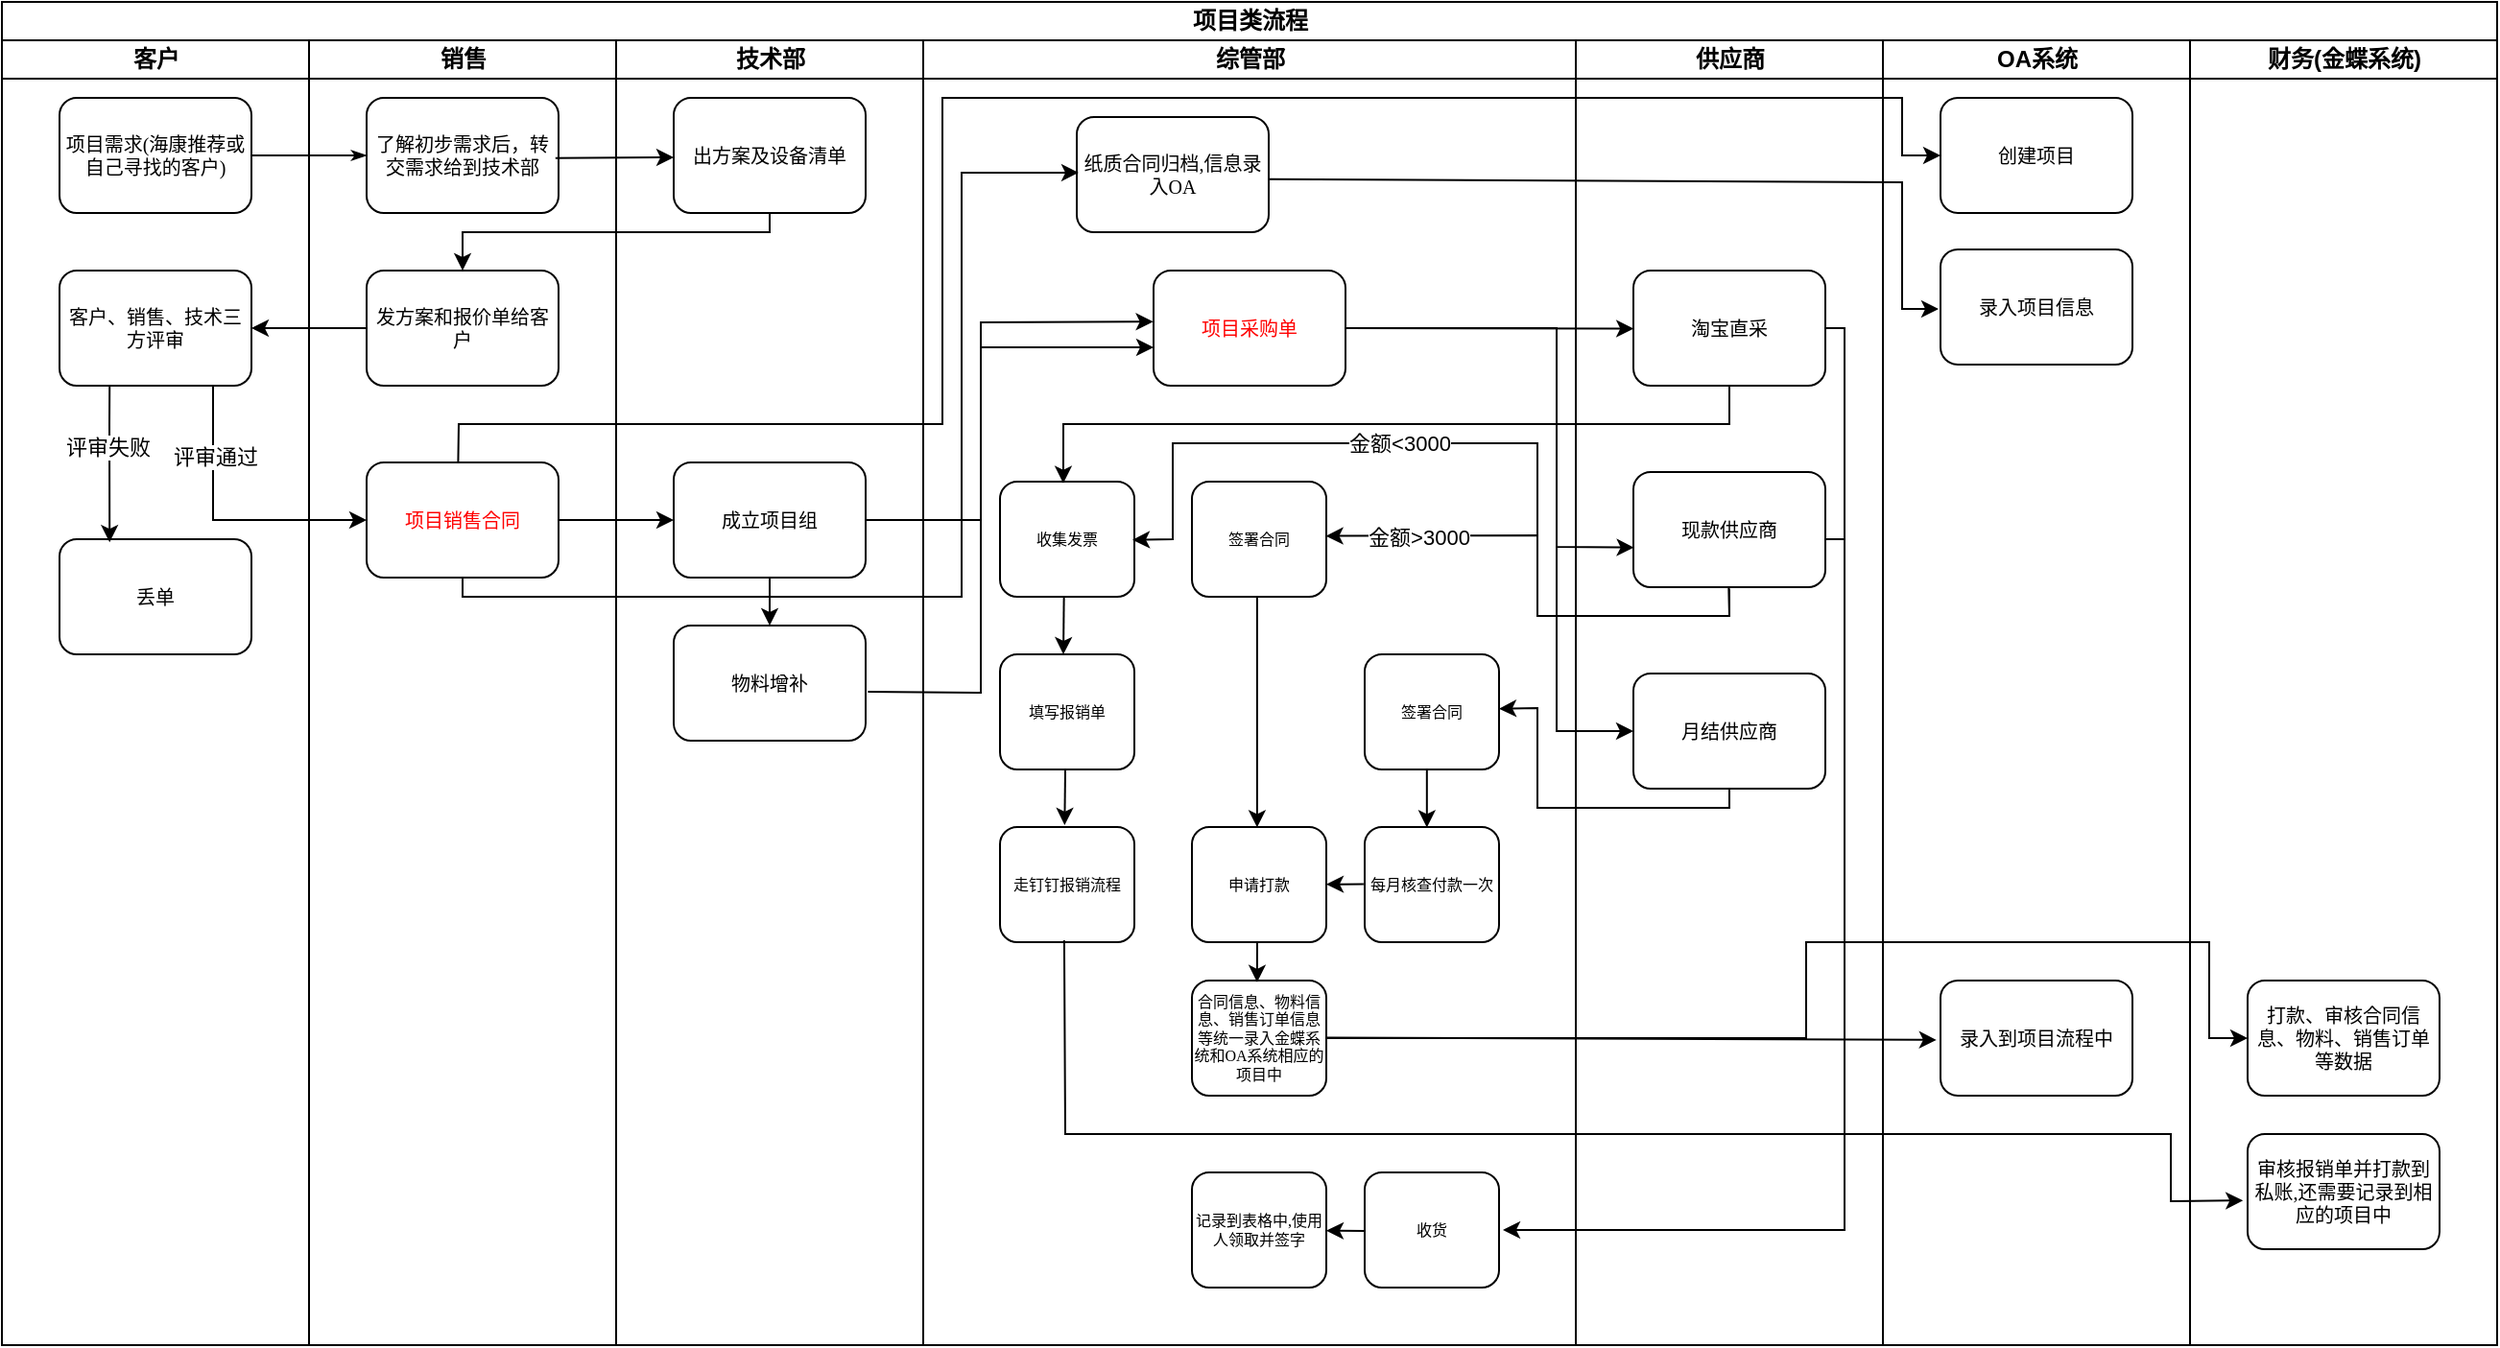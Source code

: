 <mxfile version="24.4.15" type="github">
  <diagram name="第 1 页" id="4Y8WC2sQ6RazD_0krHGV">
    <mxGraphModel dx="-1431" dy="541" grid="1" gridSize="10" guides="1" tooltips="1" connect="1" arrows="1" fold="1" page="1" pageScale="1" pageWidth="827" pageHeight="1169" math="0" shadow="0">
      <root>
        <mxCell id="0" />
        <mxCell id="1" parent="0" />
        <mxCell id="kQYI67vCcpKh5l2N6lij-1" value="&lt;font style=&quot;font-size: 12px;&quot;&gt;项目类流程&lt;/font&gt;" style="swimlane;html=1;childLayout=stackLayout;startSize=20;rounded=0;shadow=0;labelBackgroundColor=none;strokeWidth=1;fontFamily=Verdana;fontSize=8;align=center;" vertex="1" parent="1">
          <mxGeometry x="2720" y="40" width="1300" height="700" as="geometry" />
        </mxCell>
        <mxCell id="kQYI67vCcpKh5l2N6lij-2" value="客户" style="swimlane;html=1;startSize=20;" vertex="1" parent="kQYI67vCcpKh5l2N6lij-1">
          <mxGeometry y="20" width="160" height="680" as="geometry" />
        </mxCell>
        <mxCell id="kQYI67vCcpKh5l2N6lij-3" value="&lt;font style=&quot;font-size: 10px;&quot;&gt;项目需求(海康推荐或自己寻找的客户)&lt;/font&gt;" style="rounded=1;whiteSpace=wrap;html=1;shadow=0;labelBackgroundColor=none;strokeWidth=1;fontFamily=Verdana;fontSize=8;align=center;" vertex="1" parent="kQYI67vCcpKh5l2N6lij-2">
          <mxGeometry x="30" y="30" width="100" height="60" as="geometry" />
        </mxCell>
        <mxCell id="kQYI67vCcpKh5l2N6lij-4" value="&lt;font style=&quot;font-size: 10px;&quot;&gt;客户、销售、技术三方评审&lt;/font&gt;" style="rounded=1;whiteSpace=wrap;html=1;shadow=0;labelBackgroundColor=none;strokeWidth=1;fontFamily=Verdana;fontSize=8;align=center;" vertex="1" parent="kQYI67vCcpKh5l2N6lij-2">
          <mxGeometry x="30" y="120" width="100" height="60" as="geometry" />
        </mxCell>
        <mxCell id="kQYI67vCcpKh5l2N6lij-5" value="&lt;span style=&quot;font-size: 10px;&quot;&gt;丢单&lt;/span&gt;" style="rounded=1;whiteSpace=wrap;html=1;shadow=0;labelBackgroundColor=none;strokeWidth=1;fontFamily=Verdana;fontSize=8;align=center;" vertex="1" parent="kQYI67vCcpKh5l2N6lij-2">
          <mxGeometry x="30" y="260" width="100" height="60" as="geometry" />
        </mxCell>
        <mxCell id="kQYI67vCcpKh5l2N6lij-6" value="" style="endArrow=classic;html=1;rounded=0;exitX=0.261;exitY=1.009;exitDx=0;exitDy=0;exitPerimeter=0;entryX=0.261;entryY=0.027;entryDx=0;entryDy=0;entryPerimeter=0;" edge="1" parent="kQYI67vCcpKh5l2N6lij-2" source="kQYI67vCcpKh5l2N6lij-4" target="kQYI67vCcpKh5l2N6lij-5">
          <mxGeometry width="50" height="50" relative="1" as="geometry">
            <mxPoint x="-40" y="230" as="sourcePoint" />
            <mxPoint x="10" y="180" as="targetPoint" />
            <Array as="points">
              <mxPoint x="56" y="200" />
            </Array>
          </mxGeometry>
        </mxCell>
        <mxCell id="kQYI67vCcpKh5l2N6lij-7" value="评审失败" style="edgeLabel;html=1;align=center;verticalAlign=middle;resizable=0;points=[];" vertex="1" connectable="0" parent="kQYI67vCcpKh5l2N6lij-6">
          <mxGeometry x="-0.238" y="-1" relative="1" as="geometry">
            <mxPoint as="offset" />
          </mxGeometry>
        </mxCell>
        <mxCell id="kQYI67vCcpKh5l2N6lij-8" style="edgeStyle=orthogonalEdgeStyle;rounded=1;html=1;labelBackgroundColor=none;startArrow=none;startFill=0;startSize=5;endArrow=classicThin;endFill=1;endSize=5;jettySize=auto;orthogonalLoop=1;strokeWidth=1;fontFamily=Verdana;fontSize=8" edge="1" parent="kQYI67vCcpKh5l2N6lij-1" source="kQYI67vCcpKh5l2N6lij-3" target="kQYI67vCcpKh5l2N6lij-19">
          <mxGeometry relative="1" as="geometry" />
        </mxCell>
        <mxCell id="kQYI67vCcpKh5l2N6lij-9" style="edgeStyle=orthogonalEdgeStyle;rounded=1;html=1;labelBackgroundColor=none;startArrow=none;startFill=0;startSize=5;endArrow=classicThin;endFill=1;endSize=5;jettySize=auto;orthogonalLoop=1;strokeWidth=1;fontFamily=Verdana;fontSize=8" edge="1" parent="kQYI67vCcpKh5l2N6lij-1">
          <mxGeometry relative="1" as="geometry">
            <mxPoint x="510" y="290" as="targetPoint" />
          </mxGeometry>
        </mxCell>
        <mxCell id="kQYI67vCcpKh5l2N6lij-10" style="edgeStyle=orthogonalEdgeStyle;rounded=1;html=1;labelBackgroundColor=none;startArrow=none;startFill=0;startSize=5;endArrow=classicThin;endFill=1;endSize=5;jettySize=auto;orthogonalLoop=1;strokeWidth=1;fontFamily=Verdana;fontSize=8" edge="1" parent="kQYI67vCcpKh5l2N6lij-1">
          <mxGeometry relative="1" as="geometry">
            <mxPoint x="600" y="690" as="sourcePoint" />
          </mxGeometry>
        </mxCell>
        <mxCell id="kQYI67vCcpKh5l2N6lij-11" style="edgeStyle=orthogonalEdgeStyle;rounded=1;html=1;labelBackgroundColor=none;startArrow=none;startFill=0;startSize=5;endArrow=classicThin;endFill=1;endSize=5;jettySize=auto;orthogonalLoop=1;strokeWidth=1;fontFamily=Verdana;fontSize=8" edge="1" parent="kQYI67vCcpKh5l2N6lij-1">
          <mxGeometry relative="1" as="geometry">
            <mxPoint x="770" y="690" as="sourcePoint" />
          </mxGeometry>
        </mxCell>
        <mxCell id="kQYI67vCcpKh5l2N6lij-12" style="edgeStyle=orthogonalEdgeStyle;rounded=1;html=1;labelBackgroundColor=none;startArrow=none;startFill=0;startSize=5;endArrow=classicThin;endFill=1;endSize=5;jettySize=auto;orthogonalLoop=1;strokeWidth=1;fontFamily=Verdana;fontSize=8" edge="1" parent="kQYI67vCcpKh5l2N6lij-1">
          <mxGeometry relative="1" as="geometry">
            <mxPoint x="610" y="450.0" as="sourcePoint" />
          </mxGeometry>
        </mxCell>
        <mxCell id="kQYI67vCcpKh5l2N6lij-13" style="edgeStyle=orthogonalEdgeStyle;rounded=1;html=1;labelBackgroundColor=none;startArrow=none;startFill=0;startSize=5;endArrow=classicThin;endFill=1;endSize=5;jettySize=auto;orthogonalLoop=1;strokeWidth=1;fontFamily=Verdana;fontSize=8" edge="1" parent="kQYI67vCcpKh5l2N6lij-1">
          <mxGeometry relative="1" as="geometry">
            <Array as="points">
              <mxPoint x="660" y="610" />
              <mxPoint x="660" y="550" />
              <mxPoint x="400" y="550" />
            </Array>
            <mxPoint x="670" y="610" as="sourcePoint" />
          </mxGeometry>
        </mxCell>
        <mxCell id="kQYI67vCcpKh5l2N6lij-14" style="edgeStyle=orthogonalEdgeStyle;rounded=1;html=1;labelBackgroundColor=none;startArrow=none;startFill=0;startSize=5;endArrow=classicThin;endFill=1;endSize=5;jettySize=auto;orthogonalLoop=1;strokeColor=#000000;strokeWidth=1;fontFamily=Verdana;fontSize=8;fontColor=#000000;" edge="1" parent="kQYI67vCcpKh5l2N6lij-1">
          <mxGeometry relative="1" as="geometry">
            <mxPoint x="670" y="610" as="sourcePoint" />
          </mxGeometry>
        </mxCell>
        <mxCell id="kQYI67vCcpKh5l2N6lij-15" style="edgeStyle=orthogonalEdgeStyle;rounded=1;html=1;labelBackgroundColor=none;startArrow=none;startFill=0;startSize=5;endArrow=classicThin;endFill=1;endSize=5;jettySize=auto;orthogonalLoop=1;strokeWidth=1;fontFamily=Verdana;fontSize=8" edge="1" parent="kQYI67vCcpKh5l2N6lij-1">
          <mxGeometry relative="1" as="geometry">
            <Array as="points">
              <mxPoint x="660" y="610" />
              <mxPoint x="660" y="550" />
              <mxPoint x="80" y="550" />
            </Array>
            <mxPoint x="670" y="610" as="sourcePoint" />
          </mxGeometry>
        </mxCell>
        <mxCell id="kQYI67vCcpKh5l2N6lij-16" style="edgeStyle=orthogonalEdgeStyle;rounded=1;html=1;labelBackgroundColor=none;startArrow=none;startFill=0;startSize=5;endArrow=classicThin;endFill=1;endSize=5;jettySize=auto;orthogonalLoop=1;strokeWidth=1;fontFamily=Verdana;fontSize=8" edge="1" parent="kQYI67vCcpKh5l2N6lij-1">
          <mxGeometry relative="1" as="geometry">
            <Array as="points">
              <mxPoint x="80" y="650" />
              <mxPoint x="490" y="650" />
              <mxPoint x="490" y="610" />
            </Array>
            <mxPoint x="510" y="610" as="targetPoint" />
          </mxGeometry>
        </mxCell>
        <mxCell id="kQYI67vCcpKh5l2N6lij-17" style="edgeStyle=orthogonalEdgeStyle;rounded=1;html=1;labelBackgroundColor=none;startArrow=none;startFill=0;startSize=5;endArrow=classicThin;endFill=1;endSize=5;jettySize=auto;orthogonalLoop=1;strokeWidth=1;fontFamily=Verdana;fontSize=8" edge="1" parent="kQYI67vCcpKh5l2N6lij-1">
          <mxGeometry relative="1" as="geometry">
            <mxPoint x="510" y="610" as="targetPoint" />
          </mxGeometry>
        </mxCell>
        <mxCell id="kQYI67vCcpKh5l2N6lij-18" value="销售" style="swimlane;html=1;startSize=20;" vertex="1" parent="kQYI67vCcpKh5l2N6lij-1">
          <mxGeometry x="160" y="20" width="160" height="680" as="geometry" />
        </mxCell>
        <mxCell id="kQYI67vCcpKh5l2N6lij-19" value="&lt;font style=&quot;font-size: 10px;&quot;&gt;了解初步需求后，转交需求给到技术部&lt;/font&gt;" style="rounded=1;whiteSpace=wrap;html=1;shadow=0;labelBackgroundColor=none;strokeWidth=1;fontFamily=Verdana;fontSize=8;align=center;" vertex="1" parent="kQYI67vCcpKh5l2N6lij-18">
          <mxGeometry x="30" y="30" width="100" height="60" as="geometry" />
        </mxCell>
        <mxCell id="kQYI67vCcpKh5l2N6lij-20" value="&lt;font style=&quot;font-size: 10px;&quot;&gt;发方案和报价单给客户&lt;/font&gt;" style="rounded=1;whiteSpace=wrap;html=1;shadow=0;labelBackgroundColor=none;strokeWidth=1;fontFamily=Verdana;fontSize=8;align=center;" vertex="1" parent="kQYI67vCcpKh5l2N6lij-18">
          <mxGeometry x="30" y="120" width="100" height="60" as="geometry" />
        </mxCell>
        <mxCell id="kQYI67vCcpKh5l2N6lij-21" value="&lt;span style=&quot;font-size: 10px;&quot;&gt;&lt;font color=&quot;#ff0000&quot;&gt;项目销售合同&lt;/font&gt;&lt;/span&gt;" style="rounded=1;whiteSpace=wrap;html=1;shadow=0;labelBackgroundColor=none;strokeWidth=1;fontFamily=Verdana;fontSize=8;align=center;" vertex="1" parent="kQYI67vCcpKh5l2N6lij-18">
          <mxGeometry x="30" y="220" width="100" height="60" as="geometry" />
        </mxCell>
        <mxCell id="kQYI67vCcpKh5l2N6lij-22" value="技术部" style="swimlane;html=1;startSize=20;" vertex="1" parent="kQYI67vCcpKh5l2N6lij-1">
          <mxGeometry x="320" y="20" width="160" height="680" as="geometry" />
        </mxCell>
        <mxCell id="kQYI67vCcpKh5l2N6lij-23" style="edgeStyle=orthogonalEdgeStyle;rounded=1;html=1;labelBackgroundColor=none;startArrow=none;startFill=0;startSize=5;endArrow=classicThin;endFill=1;endSize=5;jettySize=auto;orthogonalLoop=1;strokeWidth=1;fontFamily=Verdana;fontSize=8" edge="1" parent="kQYI67vCcpKh5l2N6lij-22">
          <mxGeometry relative="1" as="geometry">
            <mxPoint x="80" y="400.0" as="targetPoint" />
          </mxGeometry>
        </mxCell>
        <mxCell id="kQYI67vCcpKh5l2N6lij-24" value="&lt;font style=&quot;font-size: 10px;&quot;&gt;出方案及设备清单&lt;/font&gt;" style="rounded=1;whiteSpace=wrap;html=1;shadow=0;labelBackgroundColor=none;strokeWidth=1;fontFamily=Verdana;fontSize=8;align=center;" vertex="1" parent="kQYI67vCcpKh5l2N6lij-22">
          <mxGeometry x="30" y="30" width="100" height="60" as="geometry" />
        </mxCell>
        <mxCell id="kQYI67vCcpKh5l2N6lij-25" value="&lt;font style=&quot;font-size: 10px;&quot;&gt;成立项目组&lt;/font&gt;" style="rounded=1;whiteSpace=wrap;html=1;shadow=0;labelBackgroundColor=none;strokeWidth=1;fontFamily=Verdana;fontSize=8;align=center;" vertex="1" parent="kQYI67vCcpKh5l2N6lij-22">
          <mxGeometry x="30" y="220" width="100" height="60" as="geometry" />
        </mxCell>
        <mxCell id="kQYI67vCcpKh5l2N6lij-26" value="&lt;font style=&quot;font-size: 10px;&quot;&gt;物料增补&lt;/font&gt;" style="rounded=1;whiteSpace=wrap;html=1;shadow=0;labelBackgroundColor=none;strokeWidth=1;fontFamily=Verdana;fontSize=8;align=center;" vertex="1" parent="kQYI67vCcpKh5l2N6lij-22">
          <mxGeometry x="30" y="305" width="100" height="60" as="geometry" />
        </mxCell>
        <mxCell id="kQYI67vCcpKh5l2N6lij-27" value="" style="endArrow=classic;html=1;rounded=0;exitX=0.5;exitY=1;exitDx=0;exitDy=0;" edge="1" parent="kQYI67vCcpKh5l2N6lij-22" source="kQYI67vCcpKh5l2N6lij-25" target="kQYI67vCcpKh5l2N6lij-26">
          <mxGeometry width="50" height="50" relative="1" as="geometry">
            <mxPoint x="100" y="330" as="sourcePoint" />
            <mxPoint x="150" y="280" as="targetPoint" />
          </mxGeometry>
        </mxCell>
        <mxCell id="kQYI67vCcpKh5l2N6lij-28" value="" style="endArrow=classic;html=1;rounded=0;exitX=0.5;exitY=1;exitDx=0;exitDy=0;entryX=0.5;entryY=0;entryDx=0;entryDy=0;" edge="1" parent="kQYI67vCcpKh5l2N6lij-1" source="kQYI67vCcpKh5l2N6lij-24" target="kQYI67vCcpKh5l2N6lij-20">
          <mxGeometry width="50" height="50" relative="1" as="geometry">
            <mxPoint x="410" y="190" as="sourcePoint" />
            <mxPoint x="460" y="140" as="targetPoint" />
            <Array as="points">
              <mxPoint x="400" y="120" />
              <mxPoint x="240" y="120" />
            </Array>
          </mxGeometry>
        </mxCell>
        <mxCell id="kQYI67vCcpKh5l2N6lij-29" value="" style="endArrow=classic;html=1;rounded=0;exitX=0;exitY=0.5;exitDx=0;exitDy=0;entryX=1;entryY=0.5;entryDx=0;entryDy=0;" edge="1" parent="kQYI67vCcpKh5l2N6lij-1" source="kQYI67vCcpKh5l2N6lij-20" target="kQYI67vCcpKh5l2N6lij-4">
          <mxGeometry width="50" height="50" relative="1" as="geometry">
            <mxPoint x="210" y="260" as="sourcePoint" />
            <mxPoint x="260" y="210" as="targetPoint" />
          </mxGeometry>
        </mxCell>
        <mxCell id="kQYI67vCcpKh5l2N6lij-30" value="" style="endArrow=classic;html=1;rounded=0;entryX=0;entryY=0.5;entryDx=0;entryDy=0;" edge="1" parent="kQYI67vCcpKh5l2N6lij-1" target="kQYI67vCcpKh5l2N6lij-21">
          <mxGeometry width="50" height="50" relative="1" as="geometry">
            <mxPoint x="110" y="200" as="sourcePoint" />
            <mxPoint x="180" y="230" as="targetPoint" />
            <Array as="points">
              <mxPoint x="110" y="270" />
            </Array>
          </mxGeometry>
        </mxCell>
        <mxCell id="kQYI67vCcpKh5l2N6lij-31" value="评审通过" style="edgeLabel;html=1;align=center;verticalAlign=middle;resizable=0;points=[];" vertex="1" connectable="0" parent="kQYI67vCcpKh5l2N6lij-30">
          <mxGeometry x="-0.507" y="1" relative="1" as="geometry">
            <mxPoint as="offset" />
          </mxGeometry>
        </mxCell>
        <mxCell id="kQYI67vCcpKh5l2N6lij-32" value="" style="endArrow=classic;html=1;rounded=0;exitX=1;exitY=0.5;exitDx=0;exitDy=0;entryX=0;entryY=0.5;entryDx=0;entryDy=0;" edge="1" parent="kQYI67vCcpKh5l2N6lij-1" source="kQYI67vCcpKh5l2N6lij-21" target="kQYI67vCcpKh5l2N6lij-25">
          <mxGeometry width="50" height="50" relative="1" as="geometry">
            <mxPoint x="370" y="280" as="sourcePoint" />
            <mxPoint x="420" y="230" as="targetPoint" />
          </mxGeometry>
        </mxCell>
        <mxCell id="kQYI67vCcpKh5l2N6lij-33" value="综管部" style="swimlane;html=1;startSize=20;" vertex="1" parent="kQYI67vCcpKh5l2N6lij-1">
          <mxGeometry x="480" y="20" width="340" height="680" as="geometry" />
        </mxCell>
        <mxCell id="kQYI67vCcpKh5l2N6lij-34" style="edgeStyle=orthogonalEdgeStyle;rounded=1;html=1;labelBackgroundColor=none;startArrow=none;startFill=0;startSize=5;endArrow=classicThin;endFill=1;endSize=5;jettySize=auto;orthogonalLoop=1;strokeWidth=1;fontFamily=Verdana;fontSize=8" edge="1" parent="kQYI67vCcpKh5l2N6lij-33">
          <mxGeometry relative="1" as="geometry">
            <mxPoint x="80" y="460.0" as="sourcePoint" />
          </mxGeometry>
        </mxCell>
        <mxCell id="kQYI67vCcpKh5l2N6lij-35" style="edgeStyle=orthogonalEdgeStyle;rounded=1;html=1;labelBackgroundColor=none;startArrow=none;startFill=0;startSize=5;endArrow=classicThin;endFill=1;endSize=5;jettySize=auto;orthogonalLoop=1;strokeWidth=1;fontFamily=Verdana;fontSize=8" edge="1" parent="kQYI67vCcpKh5l2N6lij-33">
          <mxGeometry relative="1" as="geometry">
            <mxPoint x="80" y="540" as="sourcePoint" />
          </mxGeometry>
        </mxCell>
        <mxCell id="kQYI67vCcpKh5l2N6lij-36" value="&lt;span style=&quot;font-size: 10px;&quot;&gt;纸质合同归档,信息录入OA&lt;/span&gt;" style="rounded=1;whiteSpace=wrap;html=1;shadow=0;labelBackgroundColor=none;strokeWidth=1;fontFamily=Verdana;fontSize=8;align=center;" vertex="1" parent="kQYI67vCcpKh5l2N6lij-33">
          <mxGeometry x="80" y="40" width="100" height="60" as="geometry" />
        </mxCell>
        <mxCell id="kQYI67vCcpKh5l2N6lij-37" value="&lt;span style=&quot;font-size: 10px;&quot;&gt;&lt;font color=&quot;#ff0000&quot;&gt;项目采购单&lt;/font&gt;&lt;/span&gt;" style="rounded=1;whiteSpace=wrap;html=1;shadow=0;labelBackgroundColor=none;strokeWidth=1;fontFamily=Verdana;fontSize=8;align=center;" vertex="1" parent="kQYI67vCcpKh5l2N6lij-33">
          <mxGeometry x="120" y="120" width="100" height="60" as="geometry" />
        </mxCell>
        <mxCell id="kQYI67vCcpKh5l2N6lij-38" value="收集发票" style="rounded=1;whiteSpace=wrap;html=1;shadow=0;labelBackgroundColor=none;strokeWidth=1;fontFamily=Verdana;fontSize=8;align=center;" vertex="1" parent="kQYI67vCcpKh5l2N6lij-33">
          <mxGeometry x="40" y="230" width="70" height="60" as="geometry" />
        </mxCell>
        <mxCell id="kQYI67vCcpKh5l2N6lij-39" value="填写报销单" style="rounded=1;whiteSpace=wrap;html=1;shadow=0;labelBackgroundColor=none;strokeWidth=1;fontFamily=Verdana;fontSize=8;align=center;" vertex="1" parent="kQYI67vCcpKh5l2N6lij-33">
          <mxGeometry x="40" y="320" width="70" height="60" as="geometry" />
        </mxCell>
        <mxCell id="kQYI67vCcpKh5l2N6lij-40" value="" style="endArrow=classic;html=1;rounded=0;exitX=0.476;exitY=1;exitDx=0;exitDy=0;exitPerimeter=0;" edge="1" parent="kQYI67vCcpKh5l2N6lij-33" source="kQYI67vCcpKh5l2N6lij-38">
          <mxGeometry width="50" height="50" relative="1" as="geometry">
            <mxPoint x="180" y="300" as="sourcePoint" />
            <mxPoint x="73" y="320" as="targetPoint" />
          </mxGeometry>
        </mxCell>
        <mxCell id="kQYI67vCcpKh5l2N6lij-41" value="走钉钉报销流程" style="rounded=1;whiteSpace=wrap;html=1;shadow=0;labelBackgroundColor=none;strokeWidth=1;fontFamily=Verdana;fontSize=8;align=center;" vertex="1" parent="kQYI67vCcpKh5l2N6lij-33">
          <mxGeometry x="40" y="410" width="70" height="60" as="geometry" />
        </mxCell>
        <mxCell id="kQYI67vCcpKh5l2N6lij-42" value="" style="endArrow=classic;html=1;rounded=0;entryX=0.481;entryY=-0.017;entryDx=0;entryDy=0;entryPerimeter=0;" edge="1" parent="kQYI67vCcpKh5l2N6lij-33" target="kQYI67vCcpKh5l2N6lij-41">
          <mxGeometry width="50" height="50" relative="1" as="geometry">
            <mxPoint x="74" y="380" as="sourcePoint" />
            <mxPoint x="210" y="330" as="targetPoint" />
          </mxGeometry>
        </mxCell>
        <mxCell id="kQYI67vCcpKh5l2N6lij-43" value="签署合同" style="rounded=1;whiteSpace=wrap;html=1;shadow=0;labelBackgroundColor=none;strokeWidth=1;fontFamily=Verdana;fontSize=8;align=center;" vertex="1" parent="kQYI67vCcpKh5l2N6lij-33">
          <mxGeometry x="140" y="230" width="70" height="60" as="geometry" />
        </mxCell>
        <mxCell id="kQYI67vCcpKh5l2N6lij-44" value="申请打款" style="rounded=1;whiteSpace=wrap;html=1;shadow=0;labelBackgroundColor=none;strokeWidth=1;fontFamily=Verdana;fontSize=8;align=center;" vertex="1" parent="kQYI67vCcpKh5l2N6lij-33">
          <mxGeometry x="140" y="410" width="70" height="60" as="geometry" />
        </mxCell>
        <mxCell id="kQYI67vCcpKh5l2N6lij-45" value="" style="endArrow=classic;html=1;rounded=0;entryX=0.485;entryY=0.003;entryDx=0;entryDy=0;entryPerimeter=0;exitX=0.485;exitY=1.007;exitDx=0;exitDy=0;exitPerimeter=0;" edge="1" parent="kQYI67vCcpKh5l2N6lij-33" source="kQYI67vCcpKh5l2N6lij-43" target="kQYI67vCcpKh5l2N6lij-44">
          <mxGeometry width="50" height="50" relative="1" as="geometry">
            <mxPoint x="215" y="290" as="sourcePoint" />
            <mxPoint x="320" y="270" as="targetPoint" />
          </mxGeometry>
        </mxCell>
        <mxCell id="kQYI67vCcpKh5l2N6lij-46" value="签署合同" style="rounded=1;whiteSpace=wrap;html=1;shadow=0;labelBackgroundColor=none;strokeWidth=1;fontFamily=Verdana;fontSize=8;align=center;" vertex="1" parent="kQYI67vCcpKh5l2N6lij-33">
          <mxGeometry x="230" y="320" width="70" height="60" as="geometry" />
        </mxCell>
        <mxCell id="kQYI67vCcpKh5l2N6lij-47" value="每月核查付款一次" style="rounded=1;whiteSpace=wrap;html=1;shadow=0;labelBackgroundColor=none;strokeWidth=1;fontFamily=Verdana;fontSize=8;align=center;" vertex="1" parent="kQYI67vCcpKh5l2N6lij-33">
          <mxGeometry x="230" y="410" width="70" height="60" as="geometry" />
        </mxCell>
        <mxCell id="kQYI67vCcpKh5l2N6lij-48" value="" style="endArrow=classic;html=1;rounded=0;exitX=0.463;exitY=1.007;exitDx=0;exitDy=0;exitPerimeter=0;entryX=0.463;entryY=0.004;entryDx=0;entryDy=0;entryPerimeter=0;" edge="1" parent="kQYI67vCcpKh5l2N6lij-33" source="kQYI67vCcpKh5l2N6lij-46" target="kQYI67vCcpKh5l2N6lij-47">
          <mxGeometry width="50" height="50" relative="1" as="geometry">
            <mxPoint x="300" y="410" as="sourcePoint" />
            <mxPoint x="350" y="360" as="targetPoint" />
          </mxGeometry>
        </mxCell>
        <mxCell id="kQYI67vCcpKh5l2N6lij-49" value="" style="endArrow=classic;html=1;rounded=0;exitX=-0.008;exitY=0.496;exitDx=0;exitDy=0;exitPerimeter=0;" edge="1" parent="kQYI67vCcpKh5l2N6lij-33" source="kQYI67vCcpKh5l2N6lij-47" target="kQYI67vCcpKh5l2N6lij-44">
          <mxGeometry width="50" height="50" relative="1" as="geometry">
            <mxPoint x="250" y="520" as="sourcePoint" />
            <mxPoint x="300" y="470" as="targetPoint" />
          </mxGeometry>
        </mxCell>
        <mxCell id="kQYI67vCcpKh5l2N6lij-50" value="合同信息、物料信息、销售订单信息等统一录入金蝶系统和OA系统相应的项目中" style="rounded=1;whiteSpace=wrap;html=1;shadow=0;labelBackgroundColor=none;strokeWidth=1;fontFamily=Verdana;fontSize=8;align=center;" vertex="1" parent="kQYI67vCcpKh5l2N6lij-33">
          <mxGeometry x="140" y="490" width="70" height="60" as="geometry" />
        </mxCell>
        <mxCell id="kQYI67vCcpKh5l2N6lij-51" value="" style="endArrow=classic;html=1;rounded=0;entryX=0.485;entryY=0.015;entryDx=0;entryDy=0;entryPerimeter=0;" edge="1" parent="kQYI67vCcpKh5l2N6lij-33" target="kQYI67vCcpKh5l2N6lij-50">
          <mxGeometry width="50" height="50" relative="1" as="geometry">
            <mxPoint x="174" y="470" as="sourcePoint" />
            <mxPoint x="300" y="470" as="targetPoint" />
          </mxGeometry>
        </mxCell>
        <mxCell id="kQYI67vCcpKh5l2N6lij-52" value="" style="endArrow=classic;html=1;rounded=0;" edge="1" parent="kQYI67vCcpKh5l2N6lij-33" target="kQYI67vCcpKh5l2N6lij-68">
          <mxGeometry width="50" height="50" relative="1" as="geometry">
            <mxPoint x="210" y="520" as="sourcePoint" />
            <mxPoint x="310" y="460" as="targetPoint" />
            <Array as="points">
              <mxPoint x="460" y="520" />
              <mxPoint x="460" y="470" />
              <mxPoint x="670" y="470" />
              <mxPoint x="670" y="520" />
            </Array>
          </mxGeometry>
        </mxCell>
        <mxCell id="kQYI67vCcpKh5l2N6lij-53" value="收货" style="rounded=1;whiteSpace=wrap;html=1;shadow=0;labelBackgroundColor=none;strokeWidth=1;fontFamily=Verdana;fontSize=8;align=center;" vertex="1" parent="kQYI67vCcpKh5l2N6lij-33">
          <mxGeometry x="230" y="590" width="70" height="60" as="geometry" />
        </mxCell>
        <mxCell id="kQYI67vCcpKh5l2N6lij-54" value="记录到表格中,使用人领取并签字" style="rounded=1;whiteSpace=wrap;html=1;shadow=0;labelBackgroundColor=none;strokeWidth=1;fontFamily=Verdana;fontSize=8;align=center;" vertex="1" parent="kQYI67vCcpKh5l2N6lij-33">
          <mxGeometry x="140" y="590" width="70" height="60" as="geometry" />
        </mxCell>
        <mxCell id="kQYI67vCcpKh5l2N6lij-55" value="" style="endArrow=classic;html=1;rounded=0;exitX=-0.005;exitY=0.509;exitDx=0;exitDy=0;exitPerimeter=0;" edge="1" parent="kQYI67vCcpKh5l2N6lij-33" source="kQYI67vCcpKh5l2N6lij-53" target="kQYI67vCcpKh5l2N6lij-54">
          <mxGeometry width="50" height="50" relative="1" as="geometry">
            <mxPoint x="280" y="570" as="sourcePoint" />
            <mxPoint x="330" y="520" as="targetPoint" />
          </mxGeometry>
        </mxCell>
        <mxCell id="kQYI67vCcpKh5l2N6lij-56" value="供应商" style="swimlane;html=1;startSize=20;" vertex="1" parent="kQYI67vCcpKh5l2N6lij-1">
          <mxGeometry x="820" y="20" width="160" height="680" as="geometry" />
        </mxCell>
        <mxCell id="kQYI67vCcpKh5l2N6lij-57" value="&lt;span style=&quot;font-size: 10px;&quot;&gt;淘宝直采&lt;/span&gt;" style="rounded=1;whiteSpace=wrap;html=1;shadow=0;labelBackgroundColor=none;strokeWidth=1;fontFamily=Verdana;fontSize=8;align=center;" vertex="1" parent="kQYI67vCcpKh5l2N6lij-56">
          <mxGeometry x="30" y="120" width="100" height="60" as="geometry" />
        </mxCell>
        <mxCell id="kQYI67vCcpKh5l2N6lij-58" value="&lt;span style=&quot;font-size: 10px;&quot;&gt;现款供应商&lt;/span&gt;" style="rounded=1;whiteSpace=wrap;html=1;shadow=0;labelBackgroundColor=none;strokeWidth=1;fontFamily=Verdana;fontSize=8;align=center;" vertex="1" parent="kQYI67vCcpKh5l2N6lij-56">
          <mxGeometry x="30" y="225" width="100" height="60" as="geometry" />
        </mxCell>
        <mxCell id="kQYI67vCcpKh5l2N6lij-59" value="&lt;span style=&quot;font-size: 10px;&quot;&gt;月结供应商&lt;/span&gt;" style="rounded=1;whiteSpace=wrap;html=1;shadow=0;labelBackgroundColor=none;strokeWidth=1;fontFamily=Verdana;fontSize=8;align=center;" vertex="1" parent="kQYI67vCcpKh5l2N6lij-56">
          <mxGeometry x="30" y="330" width="100" height="60" as="geometry" />
        </mxCell>
        <mxCell id="kQYI67vCcpKh5l2N6lij-60" value="" style="endArrow=classic;html=1;rounded=0;entryX=0;entryY=0.5;entryDx=0;entryDy=0;entryPerimeter=0;" edge="1" parent="kQYI67vCcpKh5l2N6lij-56" target="kQYI67vCcpKh5l2N6lij-59">
          <mxGeometry width="50" height="50" relative="1" as="geometry">
            <mxPoint x="-10" y="260" as="sourcePoint" />
            <mxPoint x="70" y="290" as="targetPoint" />
            <Array as="points">
              <mxPoint x="-10" y="360" />
            </Array>
          </mxGeometry>
        </mxCell>
        <mxCell id="kQYI67vCcpKh5l2N6lij-61" value="" style="endArrow=none;html=1;rounded=0;" edge="1" parent="kQYI67vCcpKh5l2N6lij-56">
          <mxGeometry width="50" height="50" relative="1" as="geometry">
            <mxPoint x="130" y="260" as="sourcePoint" />
            <mxPoint x="140" y="260" as="targetPoint" />
          </mxGeometry>
        </mxCell>
        <mxCell id="kQYI67vCcpKh5l2N6lij-62" value="OA系统" style="swimlane;html=1;startSize=20;" vertex="1" parent="kQYI67vCcpKh5l2N6lij-1">
          <mxGeometry x="980" y="20" width="160" height="680" as="geometry" />
        </mxCell>
        <mxCell id="kQYI67vCcpKh5l2N6lij-63" value="&lt;span style=&quot;font-size: 10px;&quot;&gt;创建项目&lt;/span&gt;" style="rounded=1;whiteSpace=wrap;html=1;shadow=0;labelBackgroundColor=none;strokeWidth=1;fontFamily=Verdana;fontSize=8;align=center;" vertex="1" parent="kQYI67vCcpKh5l2N6lij-62">
          <mxGeometry x="30" y="30" width="100" height="60" as="geometry" />
        </mxCell>
        <mxCell id="kQYI67vCcpKh5l2N6lij-64" value="&lt;span style=&quot;font-size: 10px;&quot;&gt;录入项目信息&lt;/span&gt;" style="rounded=1;whiteSpace=wrap;html=1;shadow=0;labelBackgroundColor=none;strokeWidth=1;fontFamily=Verdana;fontSize=8;align=center;" vertex="1" parent="kQYI67vCcpKh5l2N6lij-62">
          <mxGeometry x="30" y="109" width="100" height="60" as="geometry" />
        </mxCell>
        <mxCell id="kQYI67vCcpKh5l2N6lij-65" value="&lt;span style=&quot;font-size: 10px;&quot;&gt;录入到项目流程中&lt;/span&gt;" style="rounded=1;whiteSpace=wrap;html=1;shadow=0;labelBackgroundColor=none;strokeWidth=1;fontFamily=Verdana;fontSize=8;align=center;" vertex="1" parent="kQYI67vCcpKh5l2N6lij-62">
          <mxGeometry x="30" y="490" width="100" height="60" as="geometry" />
        </mxCell>
        <mxCell id="kQYI67vCcpKh5l2N6lij-66" value="" style="endArrow=classic;html=1;rounded=0;exitX=0.984;exitY=0.522;exitDx=0;exitDy=0;exitPerimeter=0;" edge="1" parent="kQYI67vCcpKh5l2N6lij-1" source="kQYI67vCcpKh5l2N6lij-19">
          <mxGeometry width="50" height="50" relative="1" as="geometry">
            <mxPoint x="410" y="90" as="sourcePoint" />
            <mxPoint x="350" y="81" as="targetPoint" />
          </mxGeometry>
        </mxCell>
        <mxCell id="kQYI67vCcpKh5l2N6lij-67" value="财务(金蝶系统)" style="swimlane;html=1;startSize=20;" vertex="1" parent="kQYI67vCcpKh5l2N6lij-1">
          <mxGeometry x="1140" y="20" width="160" height="680" as="geometry" />
        </mxCell>
        <mxCell id="kQYI67vCcpKh5l2N6lij-68" value="&lt;span style=&quot;font-size: 10px;&quot;&gt;打款、审核合同信息、物料、销售订单等数据&lt;/span&gt;" style="rounded=1;whiteSpace=wrap;html=1;shadow=0;labelBackgroundColor=none;strokeWidth=1;fontFamily=Verdana;fontSize=8;align=center;" vertex="1" parent="kQYI67vCcpKh5l2N6lij-67">
          <mxGeometry x="30" y="490" width="100" height="60" as="geometry" />
        </mxCell>
        <mxCell id="kQYI67vCcpKh5l2N6lij-69" value="&lt;span style=&quot;font-size: 10px;&quot;&gt;审核报销单并打款到私账,还需要记录到相应的项目中&lt;/span&gt;" style="rounded=1;whiteSpace=wrap;html=1;shadow=0;labelBackgroundColor=none;strokeWidth=1;fontFamily=Verdana;fontSize=8;align=center;" vertex="1" parent="kQYI67vCcpKh5l2N6lij-67">
          <mxGeometry x="30" y="570" width="100" height="60" as="geometry" />
        </mxCell>
        <mxCell id="kQYI67vCcpKh5l2N6lij-70" value="" style="endArrow=classic;html=1;rounded=0;exitX=0.477;exitY=0.006;exitDx=0;exitDy=0;exitPerimeter=0;entryX=0;entryY=0.5;entryDx=0;entryDy=0;entryPerimeter=0;" edge="1" parent="kQYI67vCcpKh5l2N6lij-1" source="kQYI67vCcpKh5l2N6lij-21" target="kQYI67vCcpKh5l2N6lij-63">
          <mxGeometry width="50" height="50" relative="1" as="geometry">
            <mxPoint x="530" y="220" as="sourcePoint" />
            <mxPoint x="580" y="170" as="targetPoint" />
            <Array as="points">
              <mxPoint x="238" y="220" />
              <mxPoint x="490" y="220" />
              <mxPoint x="490" y="50" />
              <mxPoint x="990" y="50" />
              <mxPoint x="990" y="80" />
            </Array>
          </mxGeometry>
        </mxCell>
        <mxCell id="kQYI67vCcpKh5l2N6lij-71" value="" style="endArrow=classic;html=1;rounded=0;exitX=0.997;exitY=0.539;exitDx=0;exitDy=0;exitPerimeter=0;entryX=-0.01;entryY=0.517;entryDx=0;entryDy=0;entryPerimeter=0;" edge="1" parent="kQYI67vCcpKh5l2N6lij-1" source="kQYI67vCcpKh5l2N6lij-36" target="kQYI67vCcpKh5l2N6lij-64">
          <mxGeometry width="50" height="50" relative="1" as="geometry">
            <mxPoint x="780" y="160" as="sourcePoint" />
            <mxPoint x="830" y="110" as="targetPoint" />
            <Array as="points">
              <mxPoint x="990" y="94" />
              <mxPoint x="990" y="160" />
            </Array>
          </mxGeometry>
        </mxCell>
        <mxCell id="kQYI67vCcpKh5l2N6lij-72" value="" style="endArrow=classic;html=1;rounded=0;entryX=0.01;entryY=0.483;entryDx=0;entryDy=0;entryPerimeter=0;" edge="1" parent="kQYI67vCcpKh5l2N6lij-1" target="kQYI67vCcpKh5l2N6lij-36">
          <mxGeometry width="50" height="50" relative="1" as="geometry">
            <mxPoint x="240" y="300" as="sourcePoint" />
            <mxPoint x="590" y="250" as="targetPoint" />
            <Array as="points">
              <mxPoint x="240" y="310" />
              <mxPoint x="500" y="310" />
              <mxPoint x="500" y="89" />
            </Array>
          </mxGeometry>
        </mxCell>
        <mxCell id="kQYI67vCcpKh5l2N6lij-73" value="" style="endArrow=classic;html=1;rounded=0;entryX=-0.002;entryY=0.444;entryDx=0;entryDy=0;entryPerimeter=0;" edge="1" parent="kQYI67vCcpKh5l2N6lij-1" target="kQYI67vCcpKh5l2N6lij-37">
          <mxGeometry width="50" height="50" relative="1" as="geometry">
            <mxPoint x="450" y="270" as="sourcePoint" />
            <mxPoint x="580" y="220" as="targetPoint" />
            <Array as="points">
              <mxPoint x="510" y="270" />
              <mxPoint x="510" y="167" />
            </Array>
          </mxGeometry>
        </mxCell>
        <mxCell id="kQYI67vCcpKh5l2N6lij-74" value="" style="endArrow=classic;html=1;rounded=0;entryX=0.001;entryY=0.504;entryDx=0;entryDy=0;entryPerimeter=0;" edge="1" parent="kQYI67vCcpKh5l2N6lij-1" target="kQYI67vCcpKh5l2N6lij-57">
          <mxGeometry width="50" height="50" relative="1" as="geometry">
            <mxPoint x="700" y="170" as="sourcePoint" />
            <mxPoint x="848" y="171" as="targetPoint" />
          </mxGeometry>
        </mxCell>
        <mxCell id="kQYI67vCcpKh5l2N6lij-75" value="" style="endArrow=classic;html=1;rounded=0;entryX=0.471;entryY=0.014;entryDx=0;entryDy=0;entryPerimeter=0;" edge="1" parent="kQYI67vCcpKh5l2N6lij-1" target="kQYI67vCcpKh5l2N6lij-38">
          <mxGeometry width="50" height="50" relative="1" as="geometry">
            <mxPoint x="900" y="200" as="sourcePoint" />
            <mxPoint x="730" y="220" as="targetPoint" />
            <Array as="points">
              <mxPoint x="900" y="220" />
              <mxPoint x="553" y="220" />
            </Array>
          </mxGeometry>
        </mxCell>
        <mxCell id="kQYI67vCcpKh5l2N6lij-76" value="" style="endArrow=classic;html=1;rounded=0;entryX=0.003;entryY=0.656;entryDx=0;entryDy=0;entryPerimeter=0;" edge="1" parent="kQYI67vCcpKh5l2N6lij-1" target="kQYI67vCcpKh5l2N6lij-58">
          <mxGeometry width="50" height="50" relative="1" as="geometry">
            <mxPoint x="700" y="170" as="sourcePoint" />
            <mxPoint x="780" y="230" as="targetPoint" />
            <Array as="points">
              <mxPoint x="810" y="170" />
              <mxPoint x="810" y="284" />
            </Array>
          </mxGeometry>
        </mxCell>
        <mxCell id="kQYI67vCcpKh5l2N6lij-77" value="" style="endArrow=classic;html=1;rounded=0;entryX=0.986;entryY=0.506;entryDx=0;entryDy=0;entryPerimeter=0;exitX=0.497;exitY=1.005;exitDx=0;exitDy=0;exitPerimeter=0;" edge="1" parent="kQYI67vCcpKh5l2N6lij-1" source="kQYI67vCcpKh5l2N6lij-58" target="kQYI67vCcpKh5l2N6lij-38">
          <mxGeometry width="50" height="50" relative="1" as="geometry">
            <mxPoint x="900" y="310" as="sourcePoint" />
            <mxPoint x="780" y="260" as="targetPoint" />
            <Array as="points">
              <mxPoint x="900" y="320" />
              <mxPoint x="800" y="320" />
              <mxPoint x="800" y="230" />
              <mxPoint x="610" y="230" />
              <mxPoint x="610" y="280" />
            </Array>
          </mxGeometry>
        </mxCell>
        <mxCell id="kQYI67vCcpKh5l2N6lij-78" value="金额&amp;lt;3000" style="edgeLabel;html=1;align=center;verticalAlign=middle;resizable=0;points=[];" vertex="1" connectable="0" parent="kQYI67vCcpKh5l2N6lij-77">
          <mxGeometry x="0.188" relative="1" as="geometry">
            <mxPoint as="offset" />
          </mxGeometry>
        </mxCell>
        <mxCell id="kQYI67vCcpKh5l2N6lij-79" value="" style="endArrow=classic;html=1;rounded=0;entryX=0.997;entryY=0.472;entryDx=0;entryDy=0;entryPerimeter=0;exitX=0.499;exitY=1.014;exitDx=0;exitDy=0;exitPerimeter=0;" edge="1" parent="kQYI67vCcpKh5l2N6lij-1" source="kQYI67vCcpKh5l2N6lij-58" target="kQYI67vCcpKh5l2N6lij-43">
          <mxGeometry width="50" height="50" relative="1" as="geometry">
            <mxPoint x="900" y="310" as="sourcePoint" />
            <mxPoint x="780" y="300" as="targetPoint" />
            <Array as="points">
              <mxPoint x="900" y="320" />
              <mxPoint x="800" y="320" />
              <mxPoint x="800" y="278" />
            </Array>
          </mxGeometry>
        </mxCell>
        <mxCell id="kQYI67vCcpKh5l2N6lij-80" value="金额&amp;gt;3000" style="edgeLabel;html=1;align=center;verticalAlign=middle;resizable=0;points=[];" vertex="1" connectable="0" parent="kQYI67vCcpKh5l2N6lij-79">
          <mxGeometry x="0.64" y="1" relative="1" as="geometry">
            <mxPoint as="offset" />
          </mxGeometry>
        </mxCell>
        <mxCell id="kQYI67vCcpKh5l2N6lij-81" value="" style="endArrow=classic;html=1;rounded=0;entryX=1;entryY=0.472;entryDx=0;entryDy=0;entryPerimeter=0;" edge="1" parent="kQYI67vCcpKh5l2N6lij-1" target="kQYI67vCcpKh5l2N6lij-46">
          <mxGeometry width="50" height="50" relative="1" as="geometry">
            <mxPoint x="900" y="410" as="sourcePoint" />
            <mxPoint x="920" y="430" as="targetPoint" />
            <Array as="points">
              <mxPoint x="900" y="420" />
              <mxPoint x="800" y="420" />
              <mxPoint x="800" y="368" />
            </Array>
          </mxGeometry>
        </mxCell>
        <mxCell id="kQYI67vCcpKh5l2N6lij-82" value="" style="endArrow=classic;html=1;rounded=0;exitX=1.001;exitY=0.495;exitDx=0;exitDy=0;exitPerimeter=0;entryX=-0.021;entryY=0.516;entryDx=0;entryDy=0;entryPerimeter=0;" edge="1" parent="kQYI67vCcpKh5l2N6lij-1" source="kQYI67vCcpKh5l2N6lij-50" target="kQYI67vCcpKh5l2N6lij-65">
          <mxGeometry width="50" height="50" relative="1" as="geometry">
            <mxPoint x="850" y="540" as="sourcePoint" />
            <mxPoint x="900" y="490" as="targetPoint" />
          </mxGeometry>
        </mxCell>
        <mxCell id="kQYI67vCcpKh5l2N6lij-83" value="" style="endArrow=classic;html=1;rounded=0;" edge="1" parent="kQYI67vCcpKh5l2N6lij-1">
          <mxGeometry width="50" height="50" relative="1" as="geometry">
            <mxPoint x="950" y="170" as="sourcePoint" />
            <mxPoint x="782" y="640" as="targetPoint" />
            <Array as="points">
              <mxPoint x="960" y="170" />
              <mxPoint x="960" y="640" />
            </Array>
          </mxGeometry>
        </mxCell>
        <mxCell id="kQYI67vCcpKh5l2N6lij-84" value="" style="endArrow=classic;html=1;rounded=0;exitX=0.478;exitY=0.983;exitDx=0;exitDy=0;exitPerimeter=0;entryX=-0.024;entryY=0.577;entryDx=0;entryDy=0;entryPerimeter=0;" edge="1" parent="kQYI67vCcpKh5l2N6lij-1" source="kQYI67vCcpKh5l2N6lij-41" target="kQYI67vCcpKh5l2N6lij-69">
          <mxGeometry width="50" height="50" relative="1" as="geometry">
            <mxPoint x="720" y="520" as="sourcePoint" />
            <mxPoint x="770" y="470" as="targetPoint" />
            <Array as="points">
              <mxPoint x="554" y="590" />
              <mxPoint x="1130" y="590" />
              <mxPoint x="1130" y="625" />
            </Array>
          </mxGeometry>
        </mxCell>
        <mxCell id="kQYI67vCcpKh5l2N6lij-85" value="" style="endArrow=classic;html=1;rounded=0;exitX=1.012;exitY=0.574;exitDx=0;exitDy=0;exitPerimeter=0;entryX=0;entryY=0.667;entryDx=0;entryDy=0;entryPerimeter=0;" edge="1" parent="kQYI67vCcpKh5l2N6lij-1" source="kQYI67vCcpKh5l2N6lij-26" target="kQYI67vCcpKh5l2N6lij-37">
          <mxGeometry width="50" height="50" relative="1" as="geometry">
            <mxPoint x="510" y="360" as="sourcePoint" />
            <mxPoint x="600" y="170" as="targetPoint" />
            <Array as="points">
              <mxPoint x="510" y="360" />
              <mxPoint x="510" y="180" />
            </Array>
          </mxGeometry>
        </mxCell>
      </root>
    </mxGraphModel>
  </diagram>
</mxfile>
